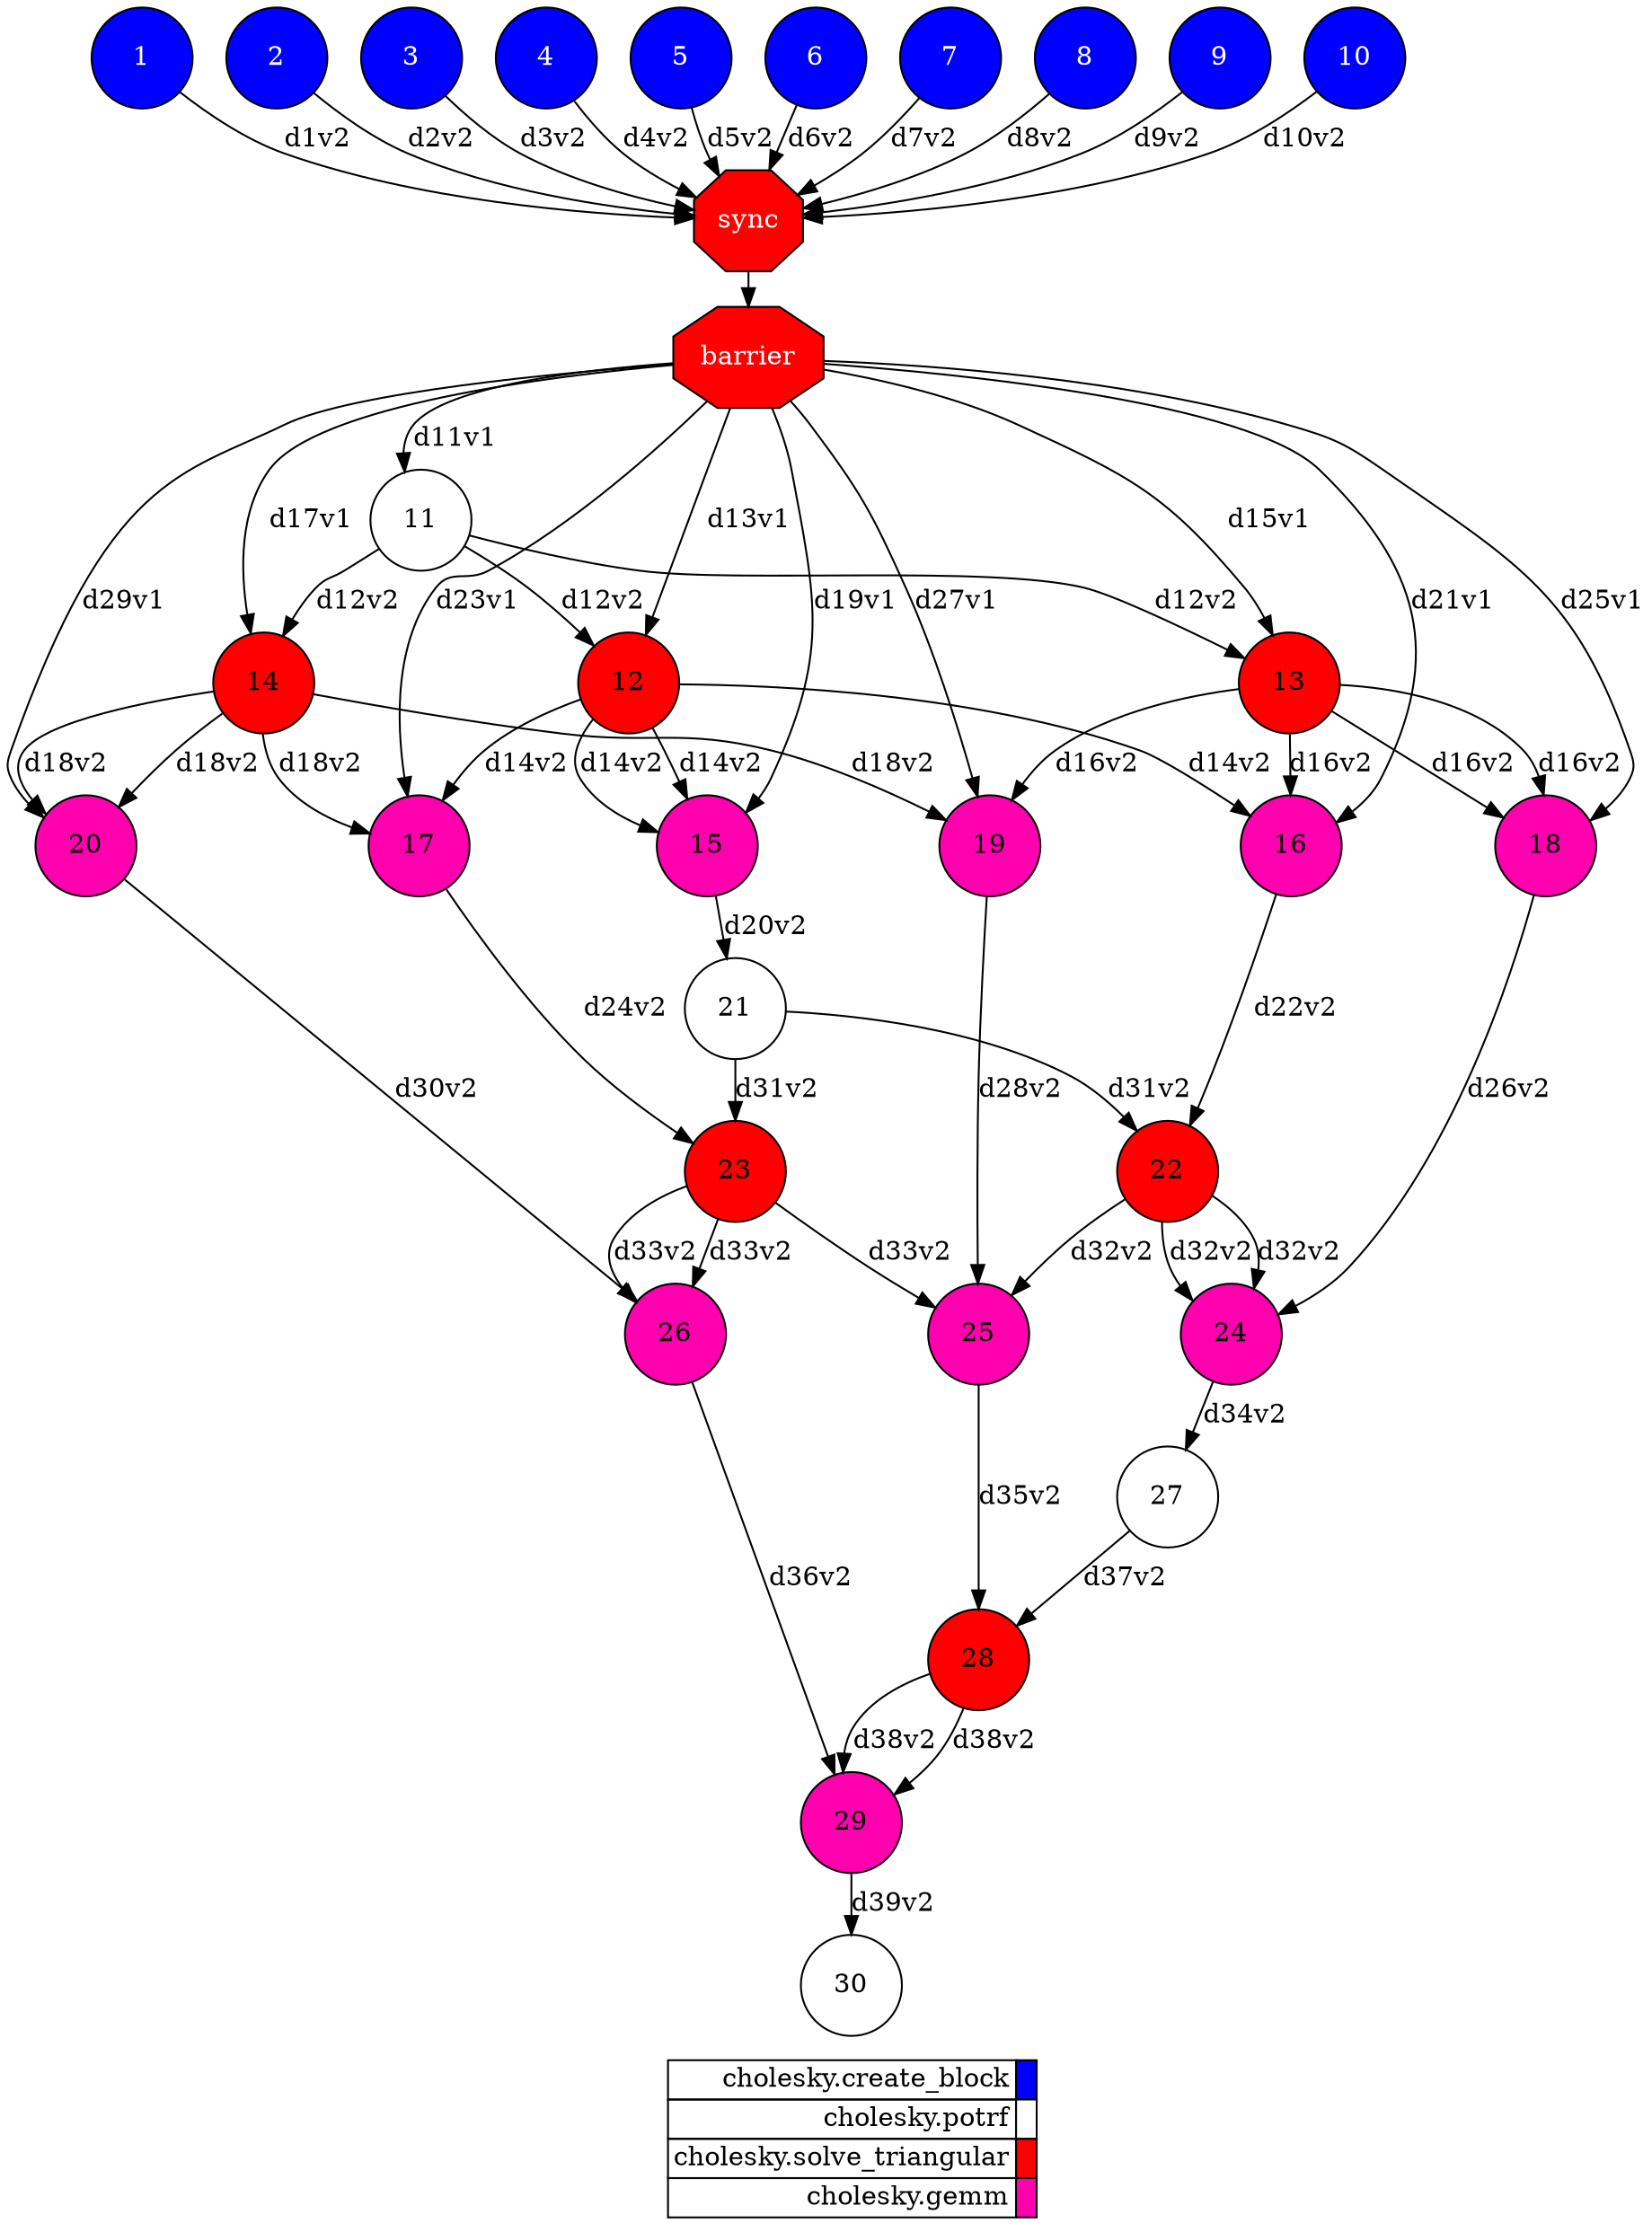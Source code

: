 digraph {
  rankdir=TB;
  labeljust="l";
  subgraph dependence_graph {
    ranksep=0.20;
    node[height=0.75];

1[shape=circle, style=filled fillcolor="#0000ff" fontcolor="#ffffff"];
2[shape=circle, style=filled fillcolor="#0000ff" fontcolor="#ffffff"];
3[shape=circle, style=filled fillcolor="#0000ff" fontcolor="#ffffff"];
4[shape=circle, style=filled fillcolor="#0000ff" fontcolor="#ffffff"];
5[shape=circle, style=filled fillcolor="#0000ff" fontcolor="#ffffff"];
6[shape=circle, style=filled fillcolor="#0000ff" fontcolor="#ffffff"];
7[shape=circle, style=filled fillcolor="#0000ff" fontcolor="#ffffff"];
8[shape=circle, style=filled fillcolor="#0000ff" fontcolor="#ffffff"];
9[shape=circle, style=filled fillcolor="#0000ff" fontcolor="#ffffff"];
10[shape=circle, style=filled fillcolor="#0000ff" fontcolor="#ffffff"];
Synchro1[label="sync", shape=octagon, style=filled fillcolor="#ff0000" fontcolor="#FFFFFF"];
1 -> Synchro1[ label="d1v2" ];
2 -> Synchro1[ label="d2v2" ];
3 -> Synchro1[ label="d3v2" ];
4 -> Synchro1[ label="d4v2" ];
5 -> Synchro1[ label="d5v2" ];
6 -> Synchro1[ label="d6v2" ];
7 -> Synchro1[ label="d7v2" ];
8 -> Synchro1[ label="d8v2" ];
9 -> Synchro1[ label="d9v2" ];
10 -> Synchro1[ label="d10v2" ];
Synchro2[label="barrier", shape=octagon, style=filled fillcolor="#ff0000" fontcolor="#FFFFFF"];
Synchro1 -> Synchro2;
11[shape=circle, style=filled fillcolor="#ffffff" fontcolor="#000000"];
Synchro2 -> 11[ label="d11v1" ];
12[shape=circle, style=filled fillcolor="#ff0000" fontcolor="#000000"];
11 -> 12[ label="d12v2" ];
Synchro2 -> 12[ label="d13v1" ];
13[shape=circle, style=filled fillcolor="#ff0000" fontcolor="#000000"];
11 -> 13[ label="d12v2" ];
Synchro2 -> 13[ label="d15v1" ];
14[shape=circle, style=filled fillcolor="#ff0000" fontcolor="#000000"];
11 -> 14[ label="d12v2" ];
Synchro2 -> 14[ label="d17v1" ];
15[shape=circle, style=filled fillcolor="#ff00ae" fontcolor="#000000"];
12 -> 15[ label="d14v2" ];
12 -> 15[ label="d14v2" ];
Synchro2 -> 15[ label="d19v1" ];
16[shape=circle, style=filled fillcolor="#ff00ae" fontcolor="#000000"];
13 -> 16[ label="d16v2" ];
12 -> 16[ label="d14v2" ];
Synchro2 -> 16[ label="d21v1" ];
17[shape=circle, style=filled fillcolor="#ff00ae" fontcolor="#000000"];
14 -> 17[ label="d18v2" ];
12 -> 17[ label="d14v2" ];
Synchro2 -> 17[ label="d23v1" ];
18[shape=circle, style=filled fillcolor="#ff00ae" fontcolor="#000000"];
13 -> 18[ label="d16v2" ];
13 -> 18[ label="d16v2" ];
Synchro2 -> 18[ label="d25v1" ];
19[shape=circle, style=filled fillcolor="#ff00ae" fontcolor="#000000"];
14 -> 19[ label="d18v2" ];
13 -> 19[ label="d16v2" ];
Synchro2 -> 19[ label="d27v1" ];
20[shape=circle, style=filled fillcolor="#ff00ae" fontcolor="#000000"];
14 -> 20[ label="d18v2" ];
14 -> 20[ label="d18v2" ];
Synchro2 -> 20[ label="d29v1" ];
21[shape=circle, style=filled fillcolor="#ffffff" fontcolor="#000000"];
15 -> 21[ label="d20v2" ];
22[shape=circle, style=filled fillcolor="#ff0000" fontcolor="#000000"];
21 -> 22[ label="d31v2" ];
16 -> 22[ label="d22v2" ];
23[shape=circle, style=filled fillcolor="#ff0000" fontcolor="#000000"];
21 -> 23[ label="d31v2" ];
17 -> 23[ label="d24v2" ];
24[shape=circle, style=filled fillcolor="#ff00ae" fontcolor="#000000"];
22 -> 24[ label="d32v2" ];
22 -> 24[ label="d32v2" ];
18 -> 24[ label="d26v2" ];
25[shape=circle, style=filled fillcolor="#ff00ae" fontcolor="#000000"];
23 -> 25[ label="d33v2" ];
22 -> 25[ label="d32v2" ];
19 -> 25[ label="d28v2" ];
26[shape=circle, style=filled fillcolor="#ff00ae" fontcolor="#000000"];
23 -> 26[ label="d33v2" ];
23 -> 26[ label="d33v2" ];
20 -> 26[ label="d30v2" ];
27[shape=circle, style=filled fillcolor="#ffffff" fontcolor="#000000"];
24 -> 27[ label="d34v2" ];
28[shape=circle, style=filled fillcolor="#ff0000" fontcolor="#000000"];
27 -> 28[ label="d37v2" ];
25 -> 28[ label="d35v2" ];
29[shape=circle, style=filled fillcolor="#ff00ae" fontcolor="#000000"];
28 -> 29[ label="d38v2" ];
28 -> 29[ label="d38v2" ];
26 -> 29[ label="d36v2" ];
30[shape=circle, style=filled fillcolor="#ffffff" fontcolor="#000000"];
29 -> 30[ label="d39v2" ];  }
  subgraph legend {
    rank=sink;
    node [shape=plaintext, height=0.75];
    ranksep=0.20;
    label = "Legend";
    key [label=<
      <table border="0" cellpadding="2" cellspacing="0" cellborder="1">
<tr>
<td align="right">cholesky.create_block</td>
<td bgcolor="#0000ff">&nbsp;</td>
</tr>
<tr>
<td align="right">cholesky.potrf</td>
<td bgcolor="#ffffff">&nbsp;</td>
</tr>
<tr>
<td align="right">cholesky.solve_triangular</td>
<td bgcolor="#ff0000">&nbsp;</td>
</tr>
<tr>
<td align="right">cholesky.gemm</td>
<td bgcolor="#ff00ae">&nbsp;</td>
</tr>
      </table>
    >]
  }
}

